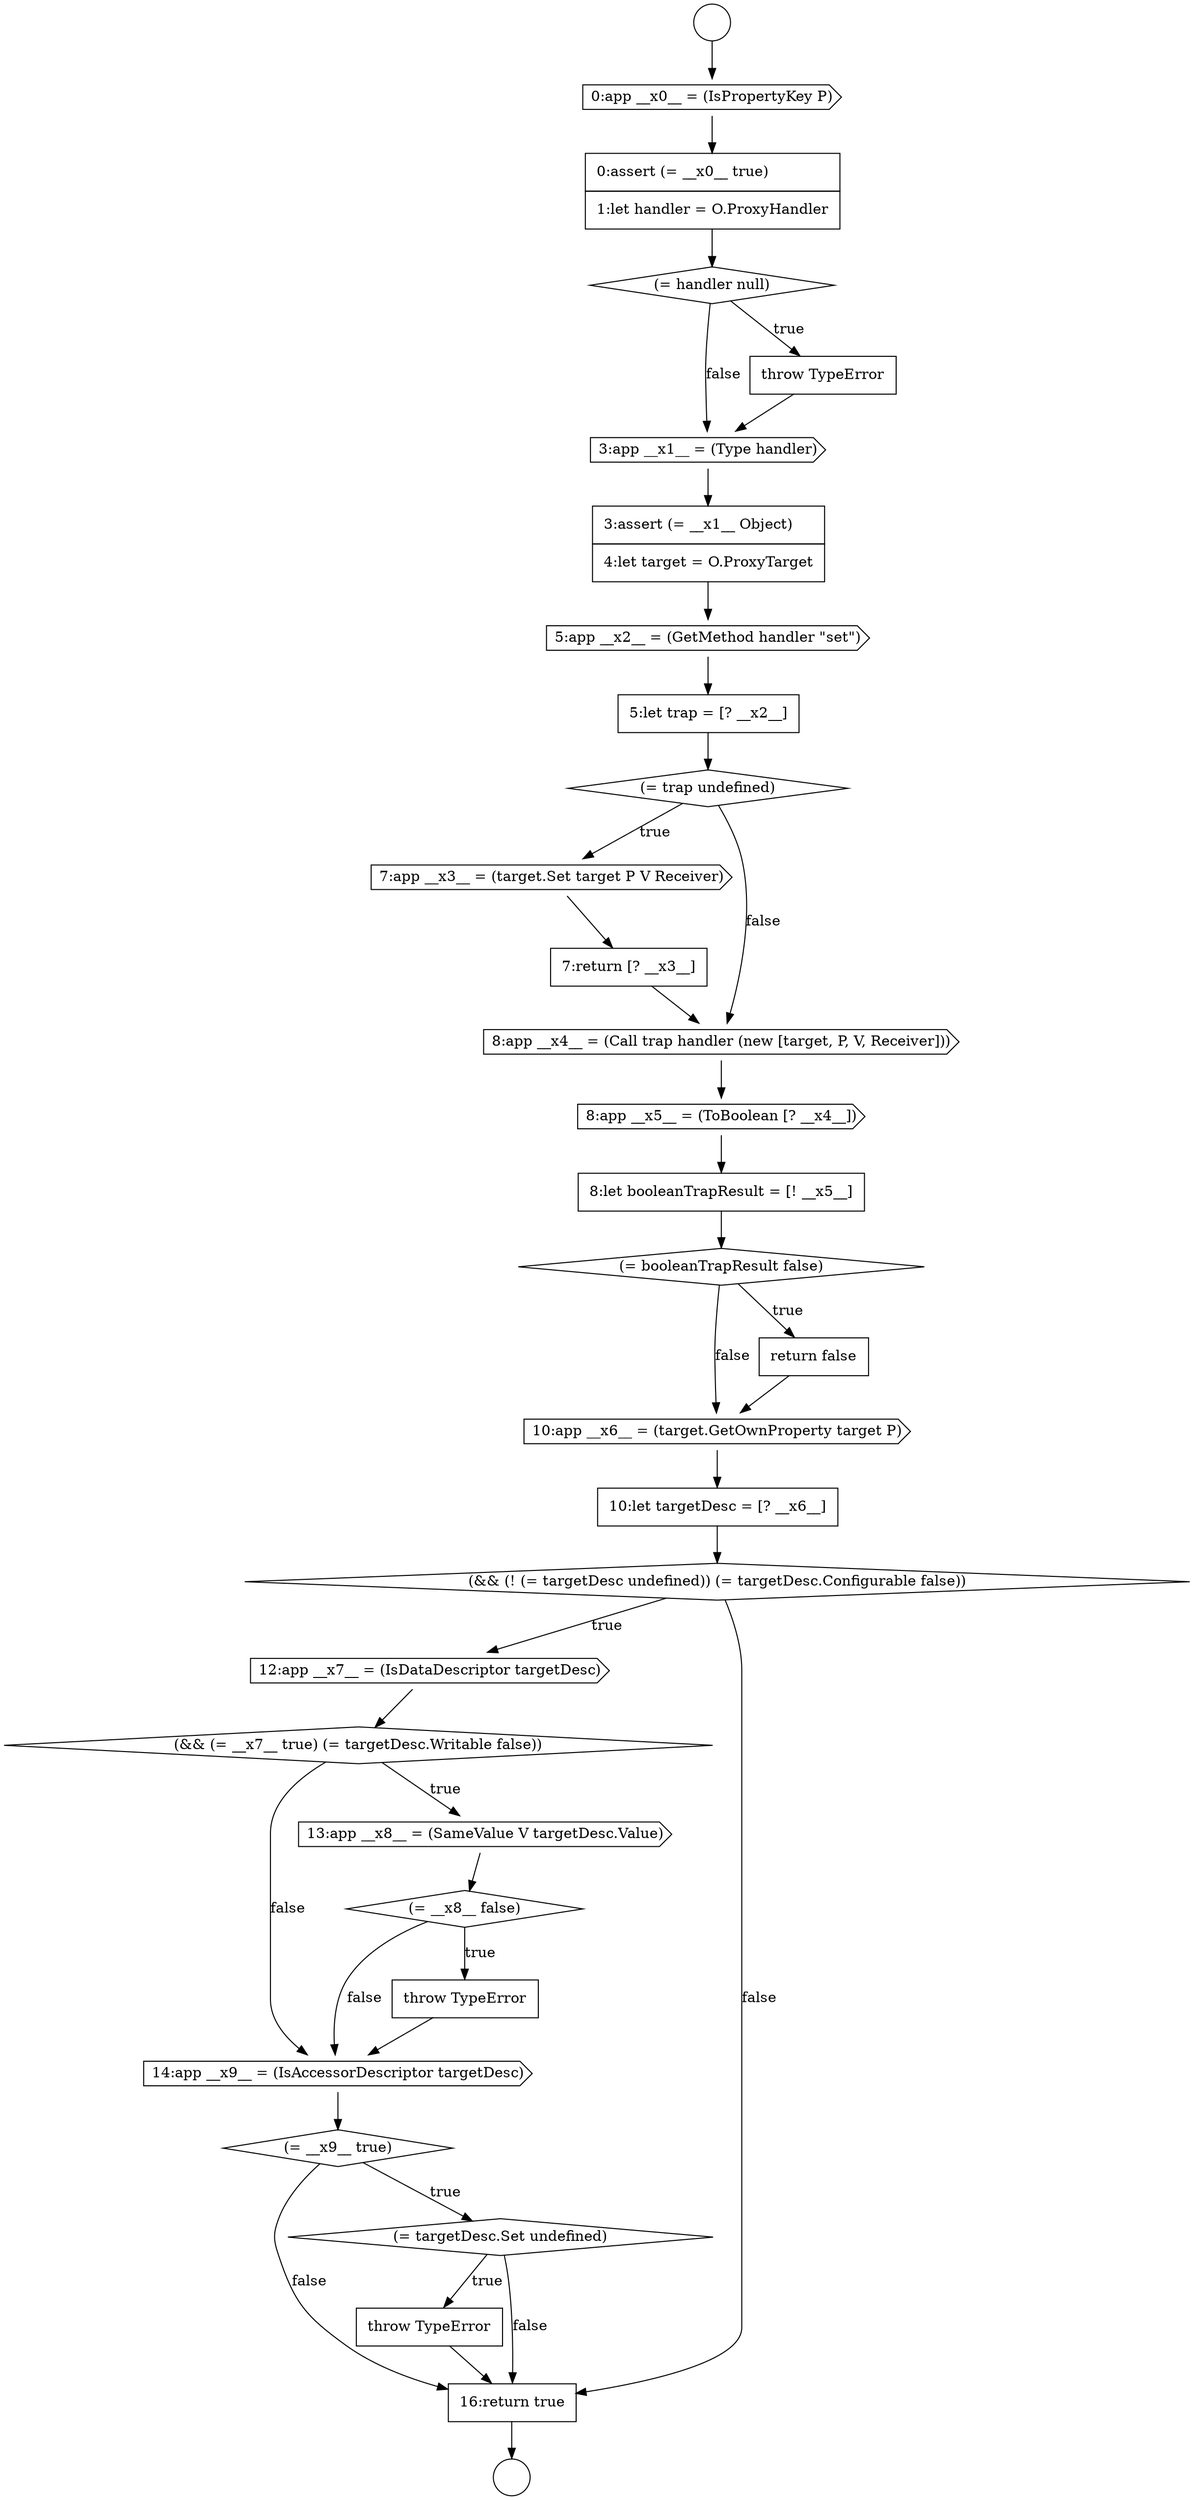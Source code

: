 digraph {
  node3414 [shape=cds, label=<<font color="black">10:app __x6__ = (target.GetOwnProperty target P)</font>> color="black" fillcolor="white" style=filled]
  node3418 [shape=diamond, label=<<font color="black">(&amp;&amp; (= __x7__ true) (= targetDesc.Writable false))</font>> color="black" fillcolor="white" style=filled]
  node3413 [shape=none, margin=0, label=<<font color="black">
    <table border="0" cellborder="1" cellspacing="0" cellpadding="10">
      <tr><td align="left">return false</td></tr>
    </table>
  </font>> color="black" fillcolor="white" style=filled]
  node3407 [shape=cds, label=<<font color="black">7:app __x3__ = (target.Set target P V Receiver)</font>> color="black" fillcolor="white" style=filled]
  node3409 [shape=cds, label=<<font color="black">8:app __x4__ = (Call trap handler (new [target, P, V, Receiver]))</font>> color="black" fillcolor="white" style=filled]
  node3422 [shape=cds, label=<<font color="black">14:app __x9__ = (IsAccessorDescriptor targetDesc)</font>> color="black" fillcolor="white" style=filled]
  node3396 [shape=circle label=" " color="black" fillcolor="white" style=filled]
  node3404 [shape=cds, label=<<font color="black">5:app __x2__ = (GetMethod handler &quot;set&quot;)</font>> color="black" fillcolor="white" style=filled]
  node3416 [shape=diamond, label=<<font color="black">(&amp;&amp; (! (= targetDesc undefined)) (= targetDesc.Configurable false))</font>> color="black" fillcolor="white" style=filled]
  node3419 [shape=cds, label=<<font color="black">13:app __x8__ = (SameValue V targetDesc.Value)</font>> color="black" fillcolor="white" style=filled]
  node3423 [shape=diamond, label=<<font color="black">(= __x9__ true)</font>> color="black" fillcolor="white" style=filled]
  node3412 [shape=diamond, label=<<font color="black">(= booleanTrapResult false)</font>> color="black" fillcolor="white" style=filled]
  node3420 [shape=diamond, label=<<font color="black">(= __x8__ false)</font>> color="black" fillcolor="white" style=filled]
  node3411 [shape=none, margin=0, label=<<font color="black">
    <table border="0" cellborder="1" cellspacing="0" cellpadding="10">
      <tr><td align="left">8:let booleanTrapResult = [! __x5__]</td></tr>
    </table>
  </font>> color="black" fillcolor="white" style=filled]
  node3405 [shape=none, margin=0, label=<<font color="black">
    <table border="0" cellborder="1" cellspacing="0" cellpadding="10">
      <tr><td align="left">5:let trap = [? __x2__]</td></tr>
    </table>
  </font>> color="black" fillcolor="white" style=filled]
  node3399 [shape=none, margin=0, label=<<font color="black">
    <table border="0" cellborder="1" cellspacing="0" cellpadding="10">
      <tr><td align="left">0:assert (= __x0__ true)</td></tr>
      <tr><td align="left">1:let handler = O.ProxyHandler</td></tr>
    </table>
  </font>> color="black" fillcolor="white" style=filled]
  node3397 [shape=circle label=" " color="black" fillcolor="white" style=filled]
  node3417 [shape=cds, label=<<font color="black">12:app __x7__ = (IsDataDescriptor targetDesc)</font>> color="black" fillcolor="white" style=filled]
  node3402 [shape=cds, label=<<font color="black">3:app __x1__ = (Type handler)</font>> color="black" fillcolor="white" style=filled]
  node3425 [shape=none, margin=0, label=<<font color="black">
    <table border="0" cellborder="1" cellspacing="0" cellpadding="10">
      <tr><td align="left">throw TypeError</td></tr>
    </table>
  </font>> color="black" fillcolor="white" style=filled]
  node3410 [shape=cds, label=<<font color="black">8:app __x5__ = (ToBoolean [? __x4__])</font>> color="black" fillcolor="white" style=filled]
  node3421 [shape=none, margin=0, label=<<font color="black">
    <table border="0" cellborder="1" cellspacing="0" cellpadding="10">
      <tr><td align="left">throw TypeError</td></tr>
    </table>
  </font>> color="black" fillcolor="white" style=filled]
  node3406 [shape=diamond, label=<<font color="black">(= trap undefined)</font>> color="black" fillcolor="white" style=filled]
  node3403 [shape=none, margin=0, label=<<font color="black">
    <table border="0" cellborder="1" cellspacing="0" cellpadding="10">
      <tr><td align="left">3:assert (= __x1__ Object)</td></tr>
      <tr><td align="left">4:let target = O.ProxyTarget</td></tr>
    </table>
  </font>> color="black" fillcolor="white" style=filled]
  node3408 [shape=none, margin=0, label=<<font color="black">
    <table border="0" cellborder="1" cellspacing="0" cellpadding="10">
      <tr><td align="left">7:return [? __x3__]</td></tr>
    </table>
  </font>> color="black" fillcolor="white" style=filled]
  node3415 [shape=none, margin=0, label=<<font color="black">
    <table border="0" cellborder="1" cellspacing="0" cellpadding="10">
      <tr><td align="left">10:let targetDesc = [? __x6__]</td></tr>
    </table>
  </font>> color="black" fillcolor="white" style=filled]
  node3398 [shape=cds, label=<<font color="black">0:app __x0__ = (IsPropertyKey P)</font>> color="black" fillcolor="white" style=filled]
  node3400 [shape=diamond, label=<<font color="black">(= handler null)</font>> color="black" fillcolor="white" style=filled]
  node3401 [shape=none, margin=0, label=<<font color="black">
    <table border="0" cellborder="1" cellspacing="0" cellpadding="10">
      <tr><td align="left">throw TypeError</td></tr>
    </table>
  </font>> color="black" fillcolor="white" style=filled]
  node3426 [shape=none, margin=0, label=<<font color="black">
    <table border="0" cellborder="1" cellspacing="0" cellpadding="10">
      <tr><td align="left">16:return true</td></tr>
    </table>
  </font>> color="black" fillcolor="white" style=filled]
  node3424 [shape=diamond, label=<<font color="black">(= targetDesc.Set undefined)</font>> color="black" fillcolor="white" style=filled]
  node3410 -> node3411 [ color="black"]
  node3426 -> node3397 [ color="black"]
  node3425 -> node3426 [ color="black"]
  node3411 -> node3412 [ color="black"]
  node3406 -> node3407 [label=<<font color="black">true</font>> color="black"]
  node3406 -> node3409 [label=<<font color="black">false</font>> color="black"]
  node3407 -> node3408 [ color="black"]
  node3416 -> node3417 [label=<<font color="black">true</font>> color="black"]
  node3416 -> node3426 [label=<<font color="black">false</font>> color="black"]
  node3408 -> node3409 [ color="black"]
  node3417 -> node3418 [ color="black"]
  node3398 -> node3399 [ color="black"]
  node3401 -> node3402 [ color="black"]
  node3403 -> node3404 [ color="black"]
  node3422 -> node3423 [ color="black"]
  node3415 -> node3416 [ color="black"]
  node3405 -> node3406 [ color="black"]
  node3419 -> node3420 [ color="black"]
  node3400 -> node3401 [label=<<font color="black">true</font>> color="black"]
  node3400 -> node3402 [label=<<font color="black">false</font>> color="black"]
  node3414 -> node3415 [ color="black"]
  node3402 -> node3403 [ color="black"]
  node3412 -> node3413 [label=<<font color="black">true</font>> color="black"]
  node3412 -> node3414 [label=<<font color="black">false</font>> color="black"]
  node3423 -> node3424 [label=<<font color="black">true</font>> color="black"]
  node3423 -> node3426 [label=<<font color="black">false</font>> color="black"]
  node3413 -> node3414 [ color="black"]
  node3424 -> node3425 [label=<<font color="black">true</font>> color="black"]
  node3424 -> node3426 [label=<<font color="black">false</font>> color="black"]
  node3399 -> node3400 [ color="black"]
  node3421 -> node3422 [ color="black"]
  node3418 -> node3419 [label=<<font color="black">true</font>> color="black"]
  node3418 -> node3422 [label=<<font color="black">false</font>> color="black"]
  node3396 -> node3398 [ color="black"]
  node3420 -> node3421 [label=<<font color="black">true</font>> color="black"]
  node3420 -> node3422 [label=<<font color="black">false</font>> color="black"]
  node3409 -> node3410 [ color="black"]
  node3404 -> node3405 [ color="black"]
}
